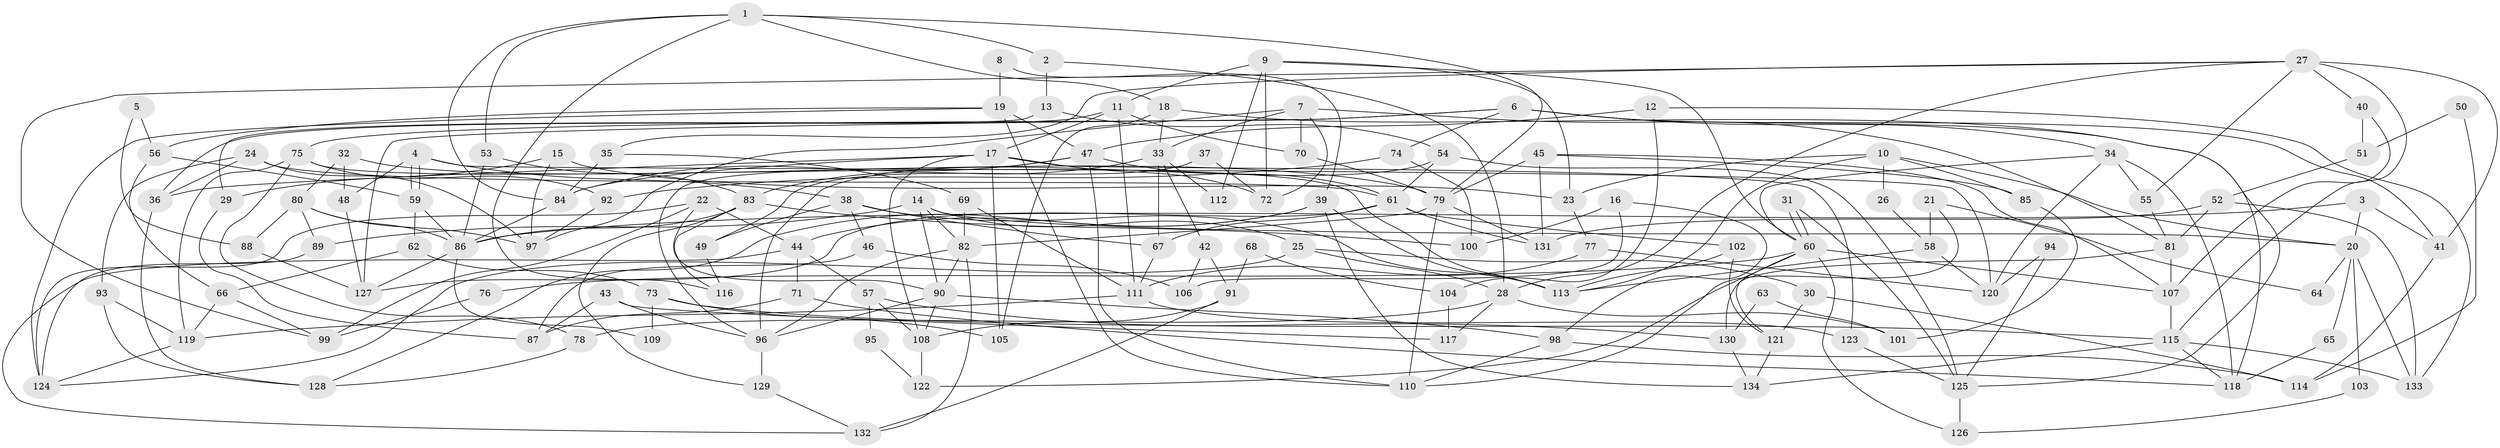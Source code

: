 // coarse degree distribution, {9: 0.07526881720430108, 3: 0.3118279569892473, 8: 0.08602150537634409, 2: 0.08602150537634409, 10: 0.03225806451612903, 5: 0.11827956989247312, 6: 0.08602150537634409, 4: 0.17204301075268819, 7: 0.03225806451612903}
// Generated by graph-tools (version 1.1) at 2025/23/03/03/25 07:23:57]
// undirected, 134 vertices, 268 edges
graph export_dot {
graph [start="1"]
  node [color=gray90,style=filled];
  1;
  2;
  3;
  4;
  5;
  6;
  7;
  8;
  9;
  10;
  11;
  12;
  13;
  14;
  15;
  16;
  17;
  18;
  19;
  20;
  21;
  22;
  23;
  24;
  25;
  26;
  27;
  28;
  29;
  30;
  31;
  32;
  33;
  34;
  35;
  36;
  37;
  38;
  39;
  40;
  41;
  42;
  43;
  44;
  45;
  46;
  47;
  48;
  49;
  50;
  51;
  52;
  53;
  54;
  55;
  56;
  57;
  58;
  59;
  60;
  61;
  62;
  63;
  64;
  65;
  66;
  67;
  68;
  69;
  70;
  71;
  72;
  73;
  74;
  75;
  76;
  77;
  78;
  79;
  80;
  81;
  82;
  83;
  84;
  85;
  86;
  87;
  88;
  89;
  90;
  91;
  92;
  93;
  94;
  95;
  96;
  97;
  98;
  99;
  100;
  101;
  102;
  103;
  104;
  105;
  106;
  107;
  108;
  109;
  110;
  111;
  112;
  113;
  114;
  115;
  116;
  117;
  118;
  119;
  120;
  121;
  122;
  123;
  124;
  125;
  126;
  127;
  128;
  129;
  130;
  131;
  132;
  133;
  134;
  1 -- 84;
  1 -- 79;
  1 -- 2;
  1 -- 18;
  1 -- 53;
  1 -- 116;
  2 -- 28;
  2 -- 13;
  3 -- 86;
  3 -- 20;
  3 -- 41;
  4 -- 59;
  4 -- 59;
  4 -- 120;
  4 -- 38;
  4 -- 48;
  5 -- 88;
  5 -- 56;
  6 -- 34;
  6 -- 127;
  6 -- 41;
  6 -- 74;
  6 -- 75;
  6 -- 125;
  7 -- 70;
  7 -- 81;
  7 -- 33;
  7 -- 72;
  7 -- 97;
  8 -- 39;
  8 -- 19;
  9 -- 60;
  9 -- 11;
  9 -- 23;
  9 -- 72;
  9 -- 112;
  10 -- 23;
  10 -- 113;
  10 -- 20;
  10 -- 26;
  10 -- 85;
  11 -- 36;
  11 -- 111;
  11 -- 17;
  11 -- 70;
  12 -- 133;
  12 -- 47;
  12 -- 104;
  13 -- 54;
  13 -- 29;
  14 -- 90;
  14 -- 82;
  14 -- 20;
  14 -- 25;
  14 -- 89;
  15 -- 29;
  15 -- 97;
  15 -- 23;
  16 -- 98;
  16 -- 100;
  16 -- 106;
  17 -- 72;
  17 -- 36;
  17 -- 84;
  17 -- 105;
  17 -- 108;
  17 -- 123;
  18 -- 33;
  18 -- 105;
  18 -- 118;
  19 -- 56;
  19 -- 124;
  19 -- 47;
  19 -- 110;
  20 -- 64;
  20 -- 65;
  20 -- 103;
  20 -- 133;
  21 -- 58;
  21 -- 110;
  21 -- 64;
  22 -- 90;
  22 -- 44;
  22 -- 99;
  22 -- 124;
  23 -- 77;
  24 -- 61;
  24 -- 97;
  24 -- 36;
  24 -- 93;
  25 -- 124;
  25 -- 28;
  25 -- 30;
  26 -- 58;
  27 -- 41;
  27 -- 99;
  27 -- 28;
  27 -- 35;
  27 -- 40;
  27 -- 55;
  27 -- 115;
  28 -- 78;
  28 -- 101;
  28 -- 117;
  29 -- 87;
  30 -- 121;
  30 -- 114;
  31 -- 125;
  31 -- 60;
  31 -- 60;
  32 -- 80;
  32 -- 79;
  32 -- 48;
  33 -- 67;
  33 -- 42;
  33 -- 83;
  33 -- 112;
  34 -- 60;
  34 -- 118;
  34 -- 55;
  34 -- 120;
  35 -- 84;
  35 -- 69;
  36 -- 128;
  37 -- 72;
  37 -- 49;
  38 -- 67;
  38 -- 46;
  38 -- 49;
  38 -- 113;
  39 -- 113;
  39 -- 134;
  39 -- 44;
  39 -- 128;
  40 -- 107;
  40 -- 51;
  41 -- 114;
  42 -- 91;
  42 -- 106;
  43 -- 87;
  43 -- 96;
  43 -- 117;
  44 -- 132;
  44 -- 57;
  44 -- 71;
  45 -- 131;
  45 -- 79;
  45 -- 85;
  45 -- 107;
  46 -- 106;
  46 -- 87;
  47 -- 61;
  47 -- 84;
  47 -- 96;
  47 -- 110;
  48 -- 127;
  49 -- 116;
  50 -- 114;
  50 -- 51;
  51 -- 52;
  52 -- 133;
  52 -- 81;
  52 -- 131;
  53 -- 86;
  53 -- 83;
  54 -- 96;
  54 -- 125;
  54 -- 61;
  55 -- 81;
  56 -- 66;
  56 -- 59;
  57 -- 108;
  57 -- 95;
  57 -- 130;
  58 -- 120;
  58 -- 113;
  59 -- 86;
  59 -- 62;
  60 -- 107;
  60 -- 76;
  60 -- 121;
  60 -- 122;
  60 -- 126;
  61 -- 127;
  61 -- 67;
  61 -- 102;
  61 -- 131;
  62 -- 73;
  62 -- 66;
  63 -- 130;
  63 -- 101;
  65 -- 118;
  66 -- 119;
  66 -- 99;
  67 -- 111;
  68 -- 91;
  68 -- 104;
  69 -- 82;
  69 -- 111;
  70 -- 79;
  71 -- 118;
  71 -- 87;
  73 -- 105;
  73 -- 115;
  73 -- 109;
  74 -- 92;
  74 -- 100;
  75 -- 78;
  75 -- 92;
  75 -- 113;
  75 -- 119;
  76 -- 99;
  77 -- 111;
  77 -- 120;
  78 -- 128;
  79 -- 110;
  79 -- 131;
  79 -- 82;
  80 -- 86;
  80 -- 89;
  80 -- 88;
  80 -- 97;
  81 -- 130;
  81 -- 107;
  82 -- 90;
  82 -- 96;
  82 -- 132;
  83 -- 86;
  83 -- 100;
  83 -- 116;
  83 -- 129;
  84 -- 86;
  85 -- 101;
  86 -- 109;
  86 -- 127;
  88 -- 127;
  89 -- 124;
  90 -- 98;
  90 -- 96;
  90 -- 108;
  91 -- 132;
  91 -- 108;
  92 -- 97;
  93 -- 128;
  93 -- 119;
  94 -- 120;
  94 -- 125;
  95 -- 122;
  96 -- 129;
  98 -- 114;
  98 -- 110;
  102 -- 113;
  102 -- 121;
  103 -- 126;
  104 -- 117;
  107 -- 115;
  108 -- 122;
  111 -- 119;
  111 -- 123;
  115 -- 118;
  115 -- 133;
  115 -- 134;
  119 -- 124;
  121 -- 134;
  123 -- 125;
  125 -- 126;
  129 -- 132;
  130 -- 134;
}
